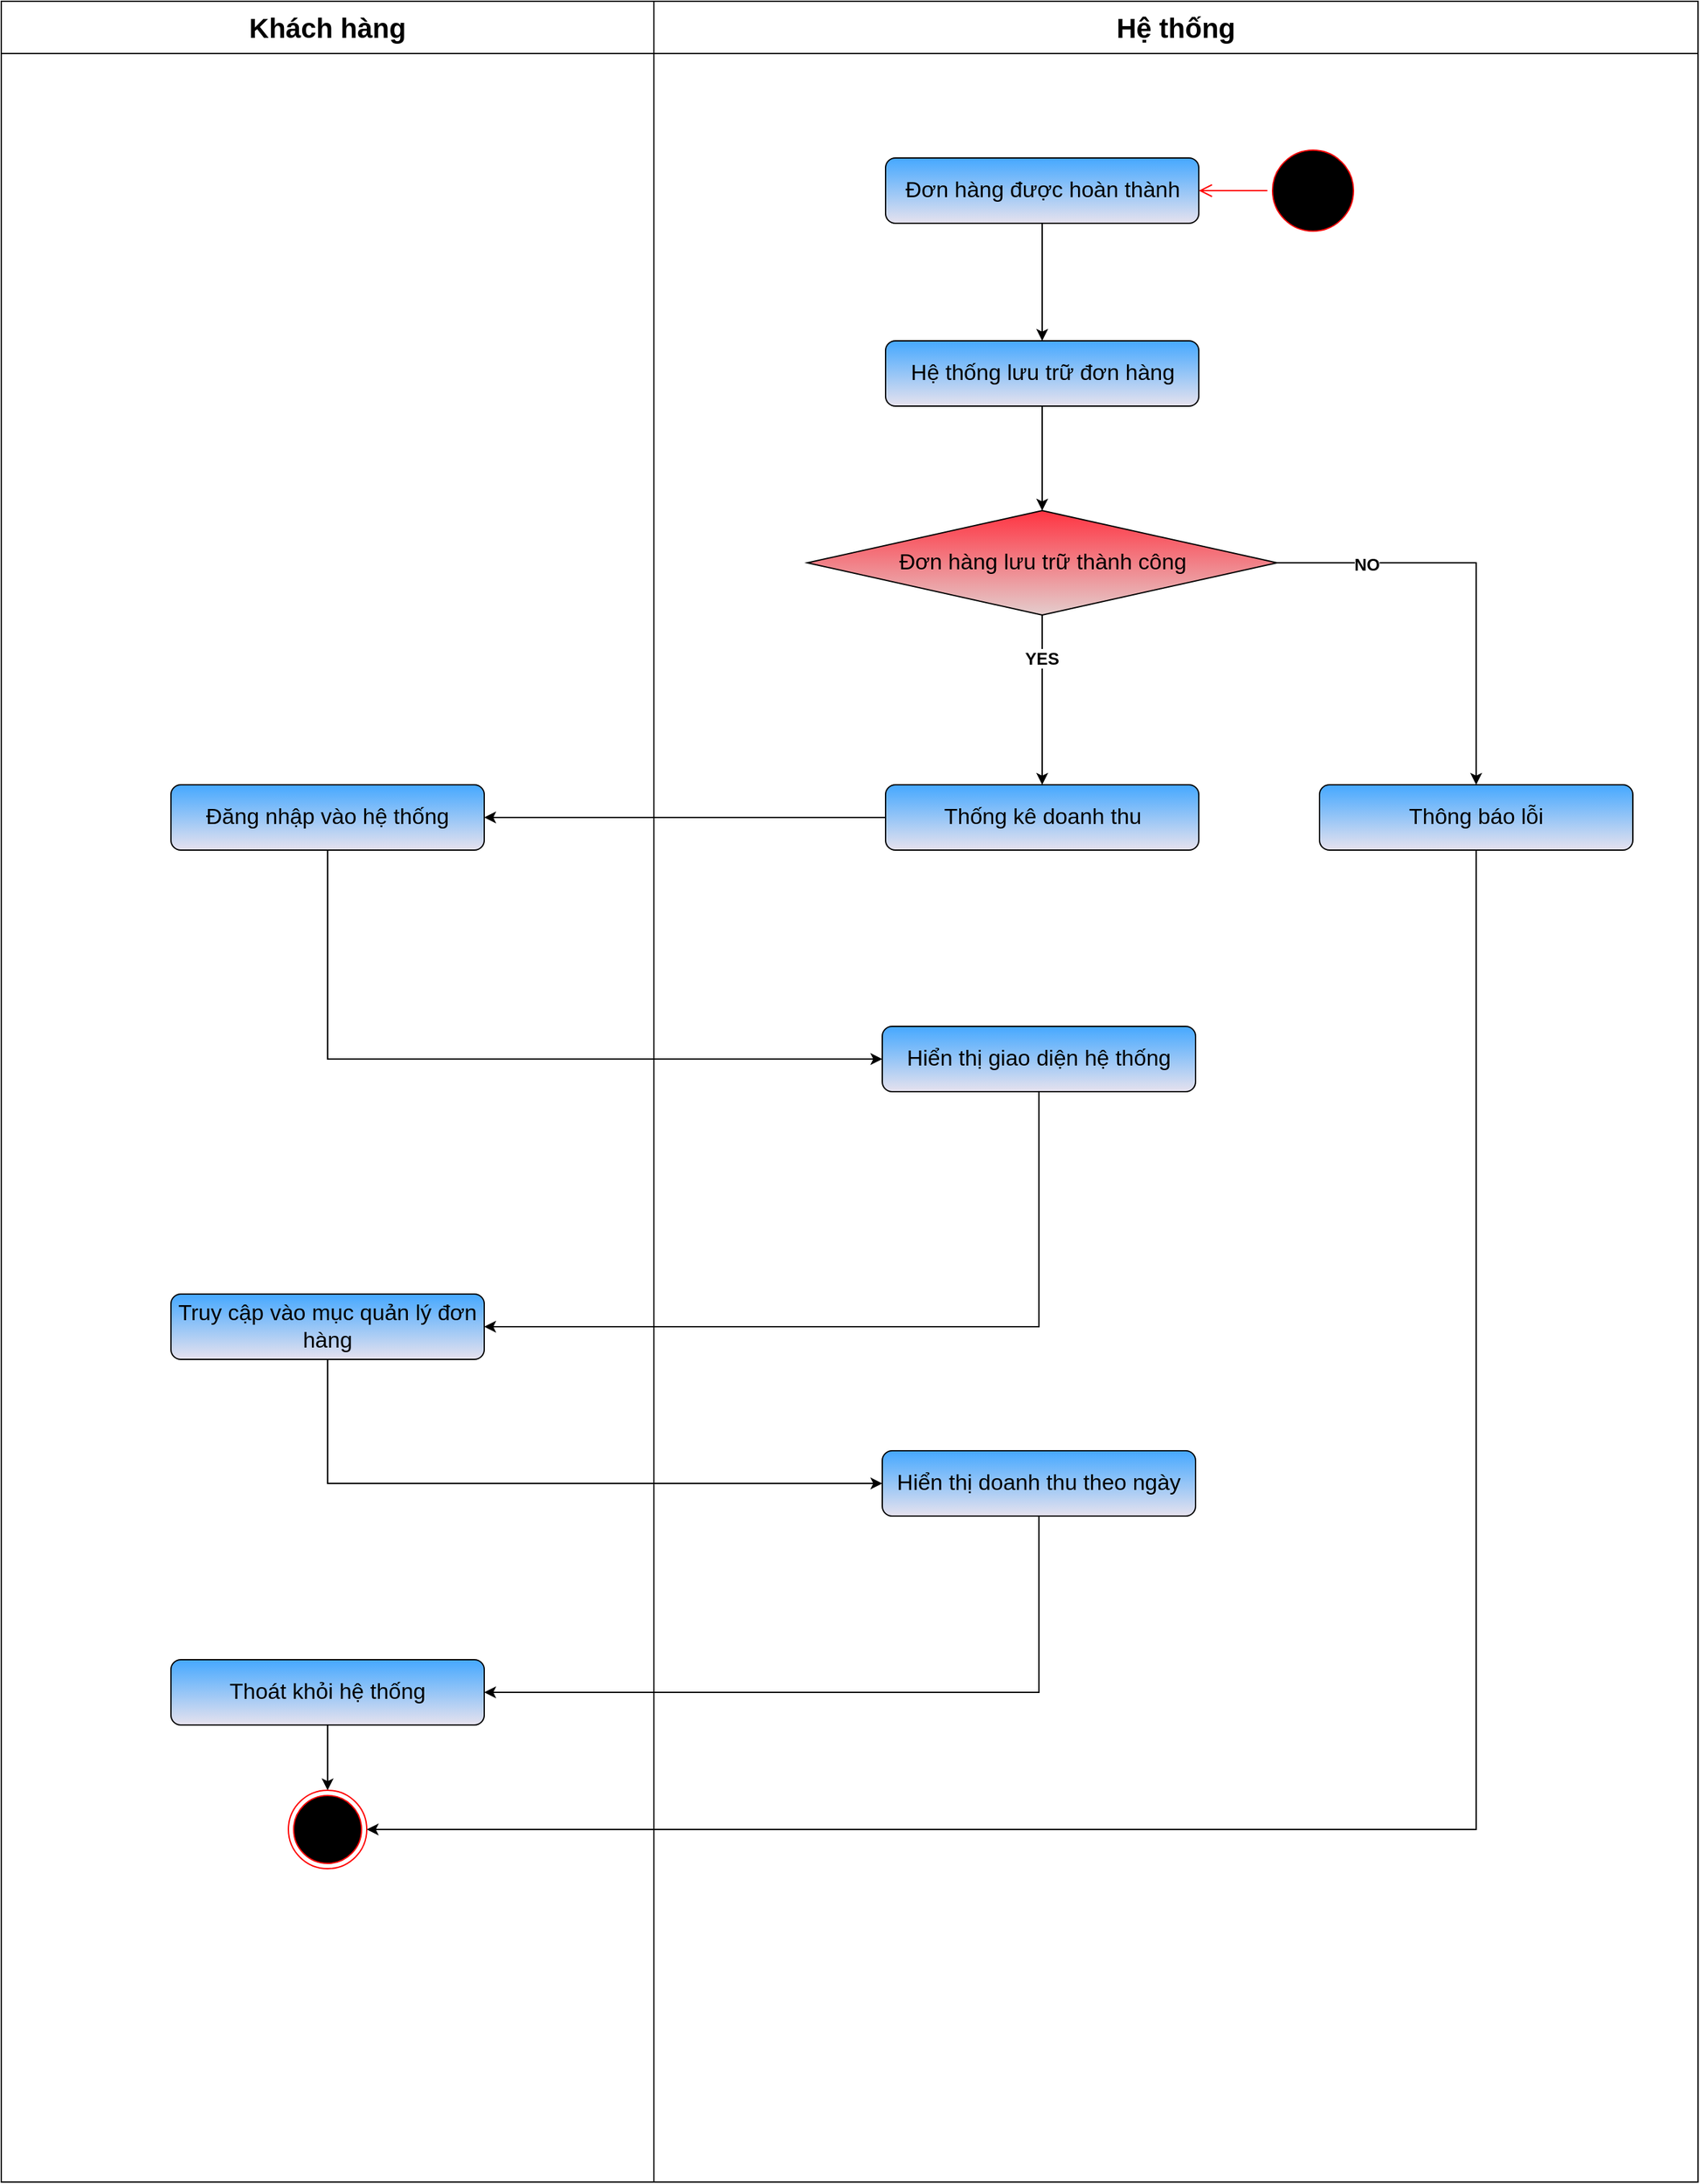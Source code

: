 <mxfile version="24.2.5" type="device">
  <diagram name="Page-1" id="vJ4gkjgt8Tp4KSR9mE7M">
    <mxGraphModel dx="1750" dy="1035" grid="1" gridSize="10" guides="1" tooltips="1" connect="1" arrows="1" fold="1" page="1" pageScale="1" pageWidth="850" pageHeight="1100" math="0" shadow="0">
      <root>
        <mxCell id="0" />
        <mxCell id="1" parent="0" />
        <mxCell id="8I_VfncDMfxfiY8VkJdQ-2" value="Khách hàng" style="swimlane;whiteSpace=wrap;html=1;fontSize=21;startSize=40;" parent="1" vertex="1">
          <mxGeometry x="170" y="110" width="500" height="1670" as="geometry" />
        </mxCell>
        <mxCell id="ZQRNUfb97nZx3arVGyd_-5" value="Đăng nhập vào hệ thống" style="rounded=1;whiteSpace=wrap;html=1;fontSize=17;fillColor=#45A8FF;gradientColor=#E6E2EE;" vertex="1" parent="8I_VfncDMfxfiY8VkJdQ-2">
          <mxGeometry x="130" y="600" width="240" height="50" as="geometry" />
        </mxCell>
        <mxCell id="ZQRNUfb97nZx3arVGyd_-19" value="Truy cập vào mục quản lý đơn hàng" style="rounded=1;whiteSpace=wrap;html=1;fontSize=17;fillColor=#45A8FF;gradientColor=#E6E2EE;" vertex="1" parent="8I_VfncDMfxfiY8VkJdQ-2">
          <mxGeometry x="130" y="990" width="240" height="50" as="geometry" />
        </mxCell>
        <mxCell id="8I_VfncDMfxfiY8VkJdQ-20" value="Thoát khỏi hệ thống" style="rounded=1;whiteSpace=wrap;html=1;fontSize=17;fillColor=#45A8FF;gradientColor=#E6E2EE;" parent="8I_VfncDMfxfiY8VkJdQ-2" vertex="1">
          <mxGeometry x="130" y="1270" width="240" height="50" as="geometry" />
        </mxCell>
        <mxCell id="8I_VfncDMfxfiY8VkJdQ-28" style="edgeStyle=orthogonalEdgeStyle;rounded=0;orthogonalLoop=1;jettySize=auto;html=1;entryX=0.5;entryY=0;entryDx=0;entryDy=0;" parent="8I_VfncDMfxfiY8VkJdQ-2" source="8I_VfncDMfxfiY8VkJdQ-20" target="8I_VfncDMfxfiY8VkJdQ-27" edge="1">
          <mxGeometry relative="1" as="geometry" />
        </mxCell>
        <mxCell id="8I_VfncDMfxfiY8VkJdQ-27" value="" style="ellipse;html=1;shape=endState;fillColor=#000000;strokeColor=#ff0000;" parent="8I_VfncDMfxfiY8VkJdQ-2" vertex="1">
          <mxGeometry x="220" y="1370" width="60" height="60" as="geometry" />
        </mxCell>
        <mxCell id="8I_VfncDMfxfiY8VkJdQ-13" value="Hệ thống" style="swimlane;whiteSpace=wrap;html=1;fontSize=21;startSize=40;" parent="1" vertex="1">
          <mxGeometry x="670" y="110" width="800" height="1670" as="geometry" />
        </mxCell>
        <mxCell id="8I_VfncDMfxfiY8VkJdQ-3" value="" style="ellipse;html=1;shape=startState;fillColor=#000000;strokeColor=#ff0000;" parent="8I_VfncDMfxfiY8VkJdQ-13" vertex="1">
          <mxGeometry x="470" y="110" width="70" height="70" as="geometry" />
        </mxCell>
        <mxCell id="8I_VfncDMfxfiY8VkJdQ-4" value="" style="edgeStyle=orthogonalEdgeStyle;html=1;verticalAlign=bottom;endArrow=open;endSize=8;strokeColor=#ff0000;rounded=0;entryX=1;entryY=0.5;entryDx=0;entryDy=0;" parent="8I_VfncDMfxfiY8VkJdQ-13" source="8I_VfncDMfxfiY8VkJdQ-3" target="8I_VfncDMfxfiY8VkJdQ-32" edge="1">
          <mxGeometry relative="1" as="geometry">
            <mxPoint x="177.5" y="145" as="targetPoint" />
          </mxGeometry>
        </mxCell>
        <mxCell id="ZQRNUfb97nZx3arVGyd_-2" style="edgeStyle=orthogonalEdgeStyle;rounded=0;orthogonalLoop=1;jettySize=auto;html=1;entryX=0.5;entryY=0;entryDx=0;entryDy=0;" edge="1" parent="8I_VfncDMfxfiY8VkJdQ-13" source="8I_VfncDMfxfiY8VkJdQ-32" target="ZQRNUfb97nZx3arVGyd_-1">
          <mxGeometry relative="1" as="geometry" />
        </mxCell>
        <mxCell id="8I_VfncDMfxfiY8VkJdQ-32" value="Đơn hàng được hoàn thành" style="rounded=1;whiteSpace=wrap;html=1;fontSize=17;fillColor=#45A8FF;gradientColor=#E6E2EE;" parent="8I_VfncDMfxfiY8VkJdQ-13" vertex="1">
          <mxGeometry x="177.5" y="120" width="240" height="50" as="geometry" />
        </mxCell>
        <mxCell id="ZQRNUfb97nZx3arVGyd_-11" style="edgeStyle=orthogonalEdgeStyle;rounded=0;orthogonalLoop=1;jettySize=auto;html=1;entryX=0.5;entryY=0;entryDx=0;entryDy=0;" edge="1" parent="8I_VfncDMfxfiY8VkJdQ-13" source="ZQRNUfb97nZx3arVGyd_-1" target="ZQRNUfb97nZx3arVGyd_-9">
          <mxGeometry relative="1" as="geometry" />
        </mxCell>
        <mxCell id="ZQRNUfb97nZx3arVGyd_-1" value="Hệ thống lưu trữ đơn hàng" style="rounded=1;whiteSpace=wrap;html=1;fontSize=17;fillColor=#45A8FF;gradientColor=#E6E2EE;" vertex="1" parent="8I_VfncDMfxfiY8VkJdQ-13">
          <mxGeometry x="177.5" y="260" width="240" height="50" as="geometry" />
        </mxCell>
        <mxCell id="ZQRNUfb97nZx3arVGyd_-3" value="Thống kê doanh thu" style="rounded=1;whiteSpace=wrap;html=1;fontSize=17;fillColor=#45A8FF;gradientColor=#E6E2EE;" vertex="1" parent="8I_VfncDMfxfiY8VkJdQ-13">
          <mxGeometry x="177.5" y="600" width="240" height="50" as="geometry" />
        </mxCell>
        <mxCell id="ZQRNUfb97nZx3arVGyd_-7" value="Hiển thị giao diện hệ thống" style="rounded=1;whiteSpace=wrap;html=1;fontSize=17;fillColor=#45A8FF;gradientColor=#E6E2EE;" vertex="1" parent="8I_VfncDMfxfiY8VkJdQ-13">
          <mxGeometry x="175" y="785" width="240" height="50" as="geometry" />
        </mxCell>
        <mxCell id="ZQRNUfb97nZx3arVGyd_-10" style="edgeStyle=orthogonalEdgeStyle;rounded=0;orthogonalLoop=1;jettySize=auto;html=1;entryX=0.5;entryY=0;entryDx=0;entryDy=0;" edge="1" parent="8I_VfncDMfxfiY8VkJdQ-13" source="ZQRNUfb97nZx3arVGyd_-9" target="ZQRNUfb97nZx3arVGyd_-3">
          <mxGeometry relative="1" as="geometry" />
        </mxCell>
        <mxCell id="ZQRNUfb97nZx3arVGyd_-12" value="&lt;span style=&quot;font-size: 13px;&quot;&gt;&lt;b&gt;YES&lt;/b&gt;&lt;/span&gt;" style="edgeLabel;html=1;align=center;verticalAlign=middle;resizable=0;points=[];" vertex="1" connectable="0" parent="ZQRNUfb97nZx3arVGyd_-10">
          <mxGeometry x="-0.492" y="-1" relative="1" as="geometry">
            <mxPoint as="offset" />
          </mxGeometry>
        </mxCell>
        <mxCell id="ZQRNUfb97nZx3arVGyd_-15" style="edgeStyle=orthogonalEdgeStyle;rounded=0;orthogonalLoop=1;jettySize=auto;html=1;exitX=1;exitY=0.5;exitDx=0;exitDy=0;entryX=0.5;entryY=0;entryDx=0;entryDy=0;" edge="1" parent="8I_VfncDMfxfiY8VkJdQ-13" source="ZQRNUfb97nZx3arVGyd_-9" target="ZQRNUfb97nZx3arVGyd_-14">
          <mxGeometry relative="1" as="geometry" />
        </mxCell>
        <mxCell id="ZQRNUfb97nZx3arVGyd_-17" value="&lt;span style=&quot;font-size: 13px;&quot;&gt;&lt;b&gt;NO&lt;/b&gt;&lt;/span&gt;" style="edgeLabel;html=1;align=center;verticalAlign=middle;resizable=0;points=[];" vertex="1" connectable="0" parent="ZQRNUfb97nZx3arVGyd_-15">
          <mxGeometry x="-0.575" y="-1" relative="1" as="geometry">
            <mxPoint as="offset" />
          </mxGeometry>
        </mxCell>
        <mxCell id="ZQRNUfb97nZx3arVGyd_-9" value="Đơn hàng lưu trữ thành công" style="rhombus;whiteSpace=wrap;html=1;fontSize=17;fillStyle=hatch;fillColor=#FF3341;gradientColor=#e4cdcd;gradientDirection=south;" vertex="1" parent="8I_VfncDMfxfiY8VkJdQ-13">
          <mxGeometry x="117.5" y="390" width="360" height="80" as="geometry" />
        </mxCell>
        <mxCell id="ZQRNUfb97nZx3arVGyd_-14" value="Thông báo lỗi" style="rounded=1;whiteSpace=wrap;html=1;fontSize=17;fillColor=#45A8FF;gradientColor=#E6E2EE;" vertex="1" parent="8I_VfncDMfxfiY8VkJdQ-13">
          <mxGeometry x="510" y="600" width="240" height="50" as="geometry" />
        </mxCell>
        <mxCell id="ZQRNUfb97nZx3arVGyd_-21" value="Hiển thị doanh thu theo ngày" style="rounded=1;whiteSpace=wrap;html=1;fontSize=17;fillColor=#45A8FF;gradientColor=#E6E2EE;" vertex="1" parent="8I_VfncDMfxfiY8VkJdQ-13">
          <mxGeometry x="175" y="1110" width="240" height="50" as="geometry" />
        </mxCell>
        <mxCell id="ZQRNUfb97nZx3arVGyd_-6" style="edgeStyle=orthogonalEdgeStyle;rounded=0;orthogonalLoop=1;jettySize=auto;html=1;entryX=1;entryY=0.5;entryDx=0;entryDy=0;" edge="1" parent="1" source="ZQRNUfb97nZx3arVGyd_-3" target="ZQRNUfb97nZx3arVGyd_-5">
          <mxGeometry relative="1" as="geometry" />
        </mxCell>
        <mxCell id="ZQRNUfb97nZx3arVGyd_-8" style="edgeStyle=orthogonalEdgeStyle;rounded=0;orthogonalLoop=1;jettySize=auto;html=1;entryX=0;entryY=0.5;entryDx=0;entryDy=0;exitX=0.5;exitY=1;exitDx=0;exitDy=0;" edge="1" parent="1" source="ZQRNUfb97nZx3arVGyd_-5" target="ZQRNUfb97nZx3arVGyd_-7">
          <mxGeometry relative="1" as="geometry" />
        </mxCell>
        <mxCell id="ZQRNUfb97nZx3arVGyd_-20" style="edgeStyle=orthogonalEdgeStyle;rounded=0;orthogonalLoop=1;jettySize=auto;html=1;entryX=1;entryY=0.5;entryDx=0;entryDy=0;exitX=0.5;exitY=1;exitDx=0;exitDy=0;" edge="1" parent="1" source="ZQRNUfb97nZx3arVGyd_-7" target="ZQRNUfb97nZx3arVGyd_-19">
          <mxGeometry relative="1" as="geometry" />
        </mxCell>
        <mxCell id="ZQRNUfb97nZx3arVGyd_-18" style="edgeStyle=orthogonalEdgeStyle;rounded=0;orthogonalLoop=1;jettySize=auto;html=1;entryX=1;entryY=0.5;entryDx=0;entryDy=0;exitX=0.5;exitY=1;exitDx=0;exitDy=0;" edge="1" parent="1" source="ZQRNUfb97nZx3arVGyd_-14" target="8I_VfncDMfxfiY8VkJdQ-27">
          <mxGeometry relative="1" as="geometry" />
        </mxCell>
        <mxCell id="ZQRNUfb97nZx3arVGyd_-22" style="edgeStyle=orthogonalEdgeStyle;rounded=0;orthogonalLoop=1;jettySize=auto;html=1;entryX=0;entryY=0.5;entryDx=0;entryDy=0;exitX=0.5;exitY=1;exitDx=0;exitDy=0;" edge="1" parent="1" source="ZQRNUfb97nZx3arVGyd_-19" target="ZQRNUfb97nZx3arVGyd_-21">
          <mxGeometry relative="1" as="geometry" />
        </mxCell>
        <mxCell id="ZQRNUfb97nZx3arVGyd_-23" style="edgeStyle=orthogonalEdgeStyle;rounded=0;orthogonalLoop=1;jettySize=auto;html=1;entryX=1;entryY=0.5;entryDx=0;entryDy=0;exitX=0.5;exitY=1;exitDx=0;exitDy=0;" edge="1" parent="1" source="ZQRNUfb97nZx3arVGyd_-21" target="8I_VfncDMfxfiY8VkJdQ-20">
          <mxGeometry relative="1" as="geometry" />
        </mxCell>
      </root>
    </mxGraphModel>
  </diagram>
</mxfile>
